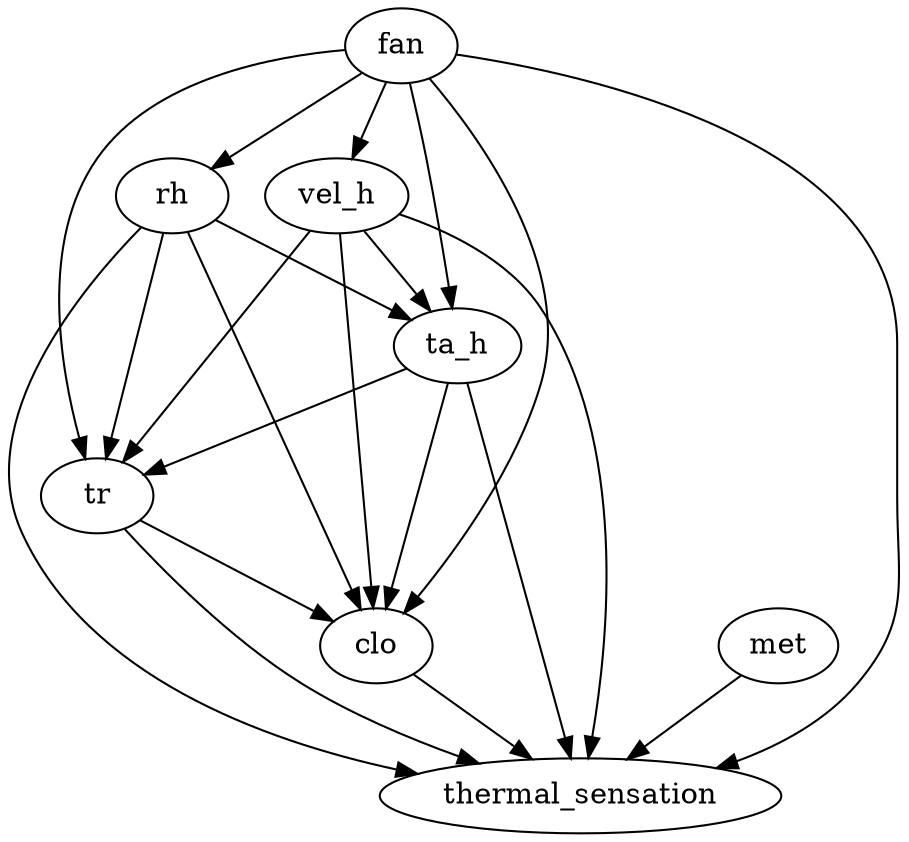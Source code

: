 digraph {
	ta_h -> tr
	vel_h -> ta_h
	rh -> ta_h
	ta_h -> clo
	ta_h -> thermal_sensation
	vel_h -> tr
	rh -> tr
	tr -> clo
	tr -> thermal_sensation
	vel_h -> clo
	vel_h -> thermal_sensation
	rh -> clo
	rh -> thermal_sensation
	met -> thermal_sensation
	clo -> thermal_sensation
	fan -> ta_h
	fan -> tr
	fan -> vel_h
	fan -> rh
	fan -> clo
	fan -> thermal_sensation
}
